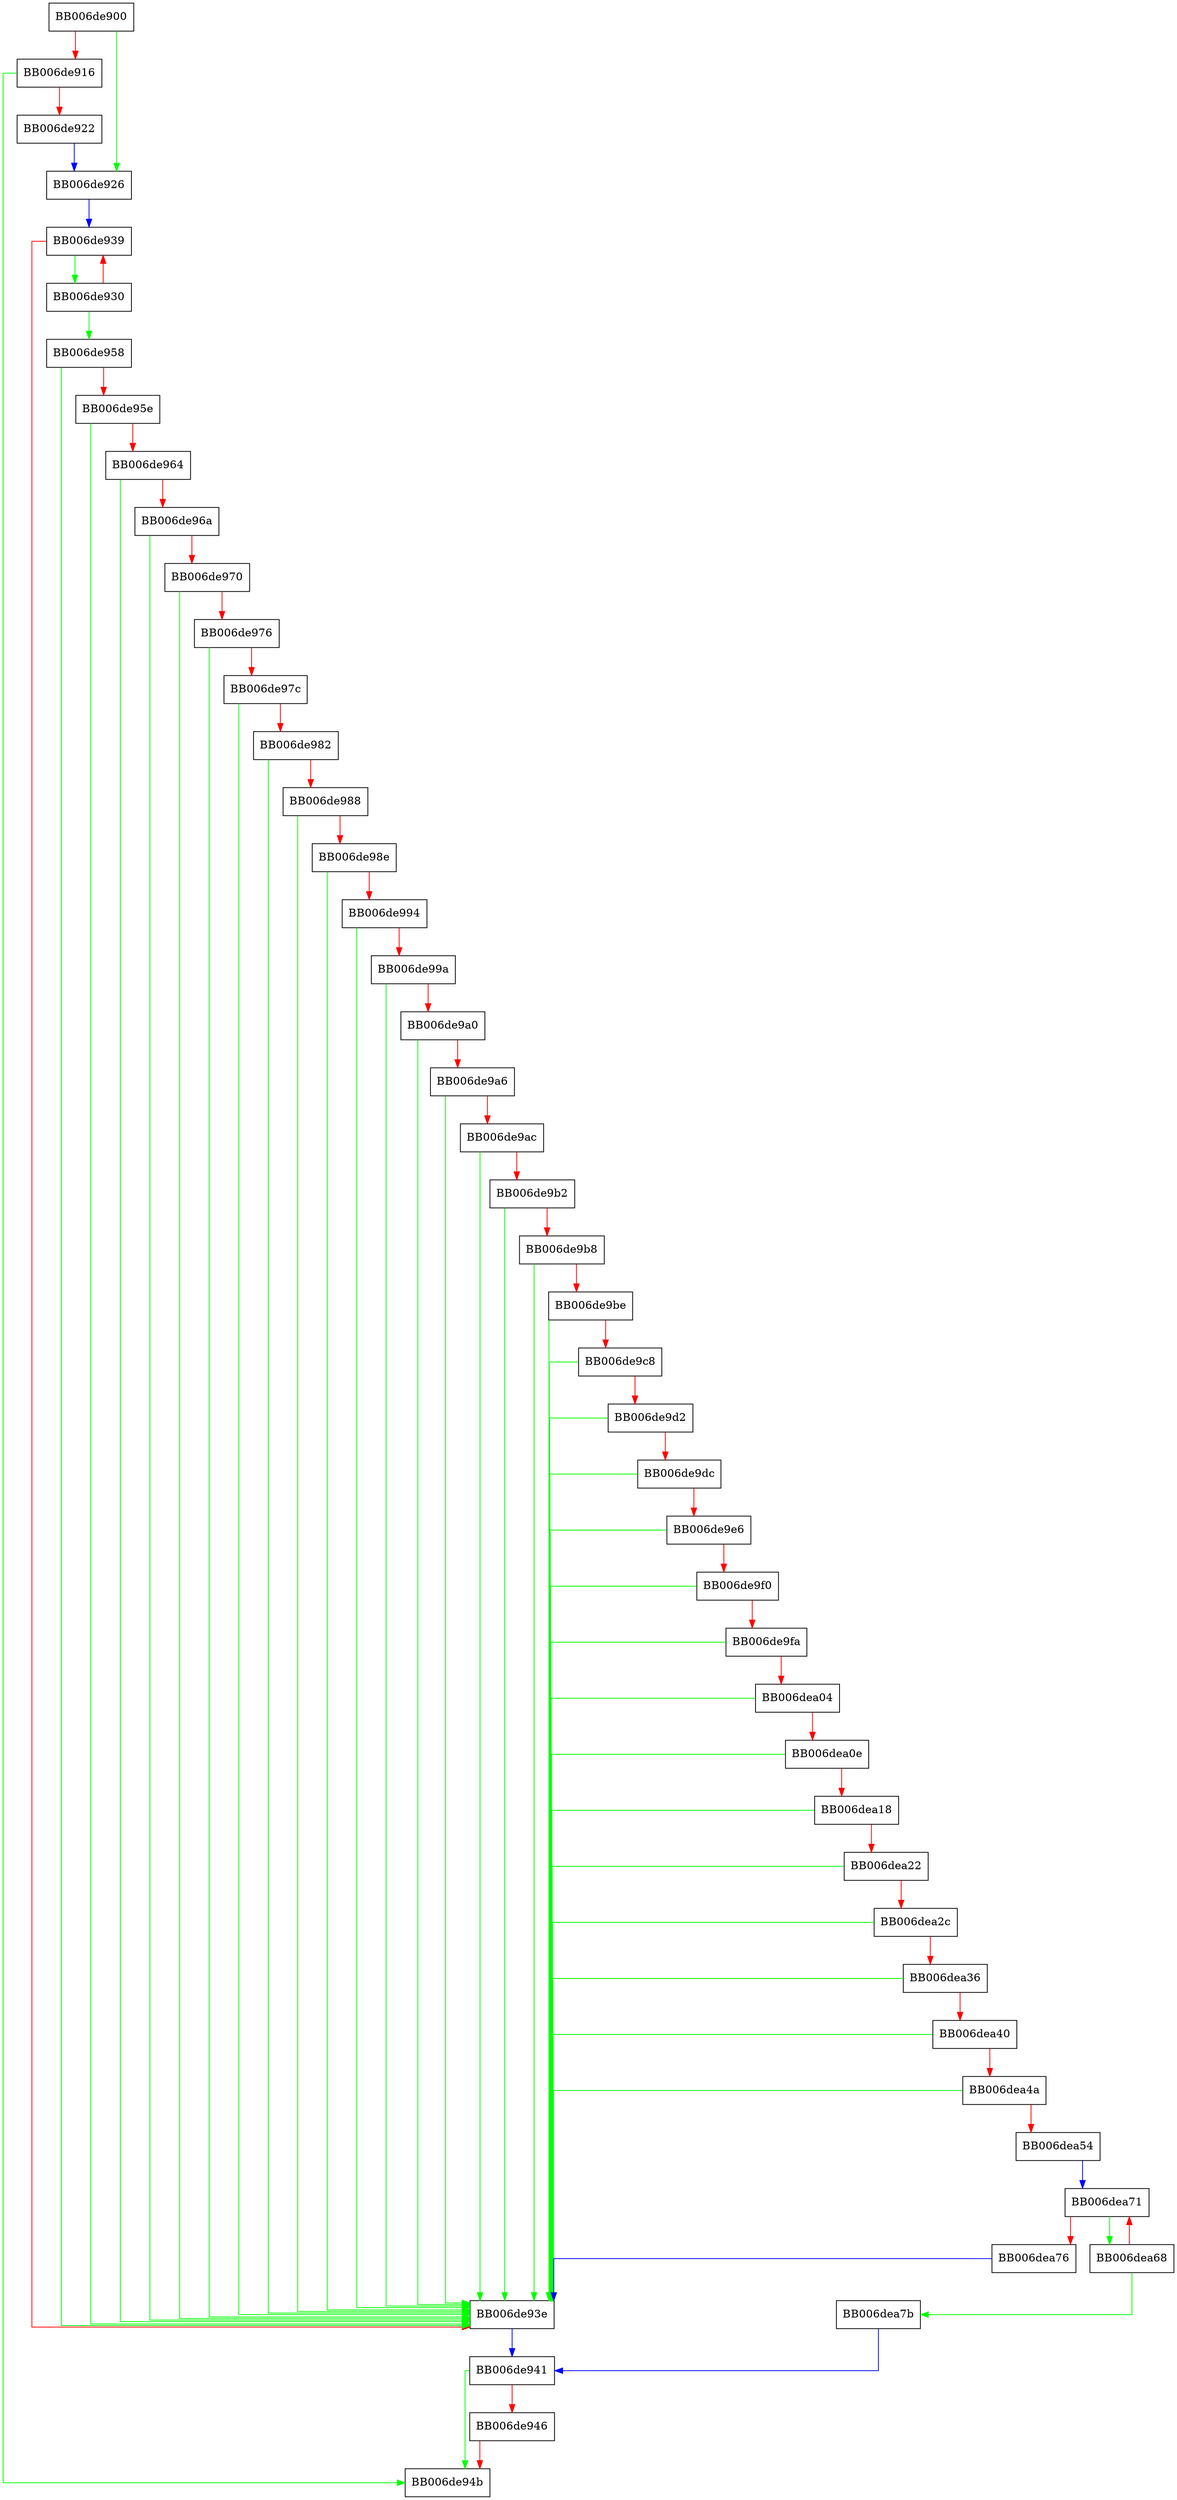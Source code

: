 digraph drbg_ctr_verify_zeroization {
  node [shape="box"];
  graph [splines=ortho];
  BB006de900 -> BB006de926 [color="green"];
  BB006de900 -> BB006de916 [color="red"];
  BB006de916 -> BB006de94b [color="green"];
  BB006de916 -> BB006de922 [color="red"];
  BB006de922 -> BB006de926 [color="blue"];
  BB006de926 -> BB006de939 [color="blue"];
  BB006de930 -> BB006de958 [color="green"];
  BB006de930 -> BB006de939 [color="red"];
  BB006de939 -> BB006de930 [color="green"];
  BB006de939 -> BB006de93e [color="red"];
  BB006de93e -> BB006de941 [color="blue"];
  BB006de941 -> BB006de94b [color="green"];
  BB006de941 -> BB006de946 [color="red"];
  BB006de946 -> BB006de94b [color="red"];
  BB006de958 -> BB006de93e [color="green"];
  BB006de958 -> BB006de95e [color="red"];
  BB006de95e -> BB006de93e [color="green"];
  BB006de95e -> BB006de964 [color="red"];
  BB006de964 -> BB006de93e [color="green"];
  BB006de964 -> BB006de96a [color="red"];
  BB006de96a -> BB006de93e [color="green"];
  BB006de96a -> BB006de970 [color="red"];
  BB006de970 -> BB006de93e [color="green"];
  BB006de970 -> BB006de976 [color="red"];
  BB006de976 -> BB006de93e [color="green"];
  BB006de976 -> BB006de97c [color="red"];
  BB006de97c -> BB006de93e [color="green"];
  BB006de97c -> BB006de982 [color="red"];
  BB006de982 -> BB006de93e [color="green"];
  BB006de982 -> BB006de988 [color="red"];
  BB006de988 -> BB006de93e [color="green"];
  BB006de988 -> BB006de98e [color="red"];
  BB006de98e -> BB006de93e [color="green"];
  BB006de98e -> BB006de994 [color="red"];
  BB006de994 -> BB006de93e [color="green"];
  BB006de994 -> BB006de99a [color="red"];
  BB006de99a -> BB006de93e [color="green"];
  BB006de99a -> BB006de9a0 [color="red"];
  BB006de9a0 -> BB006de93e [color="green"];
  BB006de9a0 -> BB006de9a6 [color="red"];
  BB006de9a6 -> BB006de93e [color="green"];
  BB006de9a6 -> BB006de9ac [color="red"];
  BB006de9ac -> BB006de93e [color="green"];
  BB006de9ac -> BB006de9b2 [color="red"];
  BB006de9b2 -> BB006de93e [color="green"];
  BB006de9b2 -> BB006de9b8 [color="red"];
  BB006de9b8 -> BB006de93e [color="green"];
  BB006de9b8 -> BB006de9be [color="red"];
  BB006de9be -> BB006de93e [color="green"];
  BB006de9be -> BB006de9c8 [color="red"];
  BB006de9c8 -> BB006de93e [color="green"];
  BB006de9c8 -> BB006de9d2 [color="red"];
  BB006de9d2 -> BB006de93e [color="green"];
  BB006de9d2 -> BB006de9dc [color="red"];
  BB006de9dc -> BB006de93e [color="green"];
  BB006de9dc -> BB006de9e6 [color="red"];
  BB006de9e6 -> BB006de93e [color="green"];
  BB006de9e6 -> BB006de9f0 [color="red"];
  BB006de9f0 -> BB006de93e [color="green"];
  BB006de9f0 -> BB006de9fa [color="red"];
  BB006de9fa -> BB006de93e [color="green"];
  BB006de9fa -> BB006dea04 [color="red"];
  BB006dea04 -> BB006de93e [color="green"];
  BB006dea04 -> BB006dea0e [color="red"];
  BB006dea0e -> BB006de93e [color="green"];
  BB006dea0e -> BB006dea18 [color="red"];
  BB006dea18 -> BB006de93e [color="green"];
  BB006dea18 -> BB006dea22 [color="red"];
  BB006dea22 -> BB006de93e [color="green"];
  BB006dea22 -> BB006dea2c [color="red"];
  BB006dea2c -> BB006de93e [color="green"];
  BB006dea2c -> BB006dea36 [color="red"];
  BB006dea36 -> BB006de93e [color="green"];
  BB006dea36 -> BB006dea40 [color="red"];
  BB006dea40 -> BB006de93e [color="green"];
  BB006dea40 -> BB006dea4a [color="red"];
  BB006dea4a -> BB006de93e [color="green"];
  BB006dea4a -> BB006dea54 [color="red"];
  BB006dea54 -> BB006dea71 [color="blue"];
  BB006dea68 -> BB006dea7b [color="green"];
  BB006dea68 -> BB006dea71 [color="red"];
  BB006dea71 -> BB006dea68 [color="green"];
  BB006dea71 -> BB006dea76 [color="red"];
  BB006dea76 -> BB006de93e [color="blue"];
  BB006dea7b -> BB006de941 [color="blue"];
}
